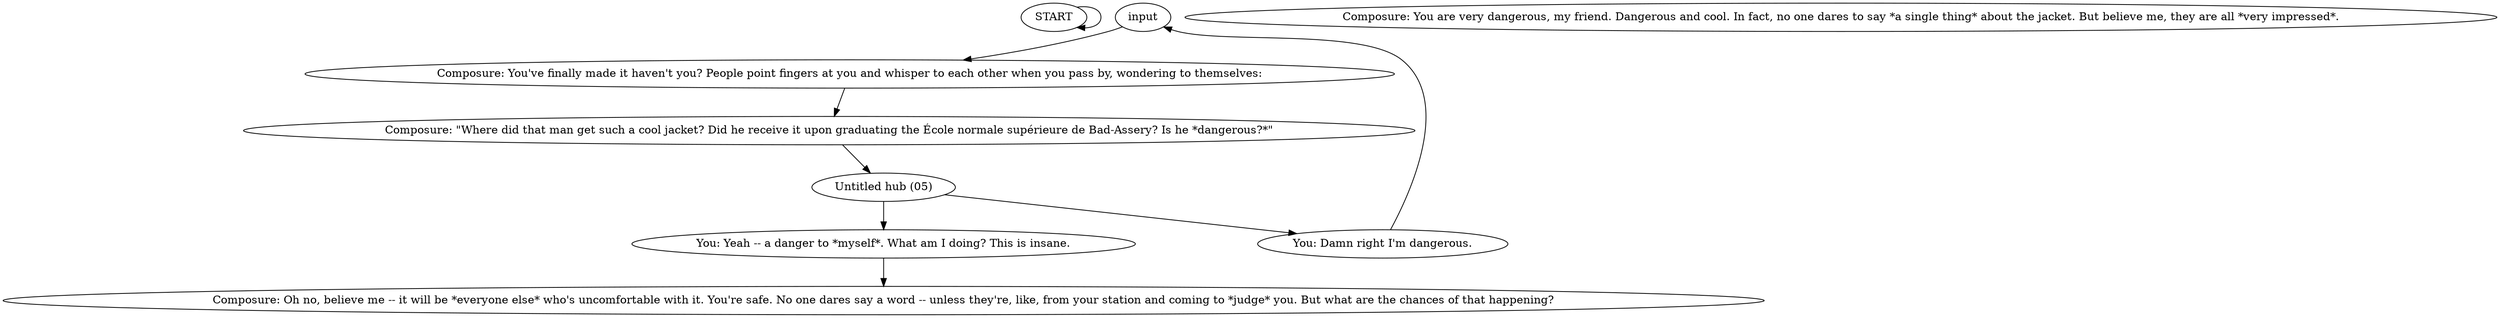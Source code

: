 # Flow – PLAZA ORB / wearing skullboy jackets
# This what happens when you put either of their jackets on, ya cool cad!
# ==================================================
digraph G {
	  0 [label="START"];
	  1 [label="input"];
	  2 [label="Composure: You are very dangerous, my friend. Dangerous and cool. In fact, no one dares to say *a single thing* about the jacket. But believe me, they are all *very impressed*."];
	  3 [label="Composure: Oh no, believe me -- it will be *everyone else* who's uncomfortable with it. You're safe. No one dares say a word -- unless they're, like, from your station and coming to *judge* you. But what are the chances of that happening?"];
	  4 [label="Composure: You've finally made it haven't you? People point fingers at you and whisper to each other when you pass by, wondering to themselves:"];
	  5 [label="Composure: \"Where did that man get such a cool jacket? Did he receive it upon graduating the École normale supérieure de Bad-Assery? Is he *dangerous?*\""];
	  6 [label="You: Damn right I'm dangerous."];
	  7 [label="You: Yeah -- a danger to *myself*. What am I doing? This is insane."];
	  8 [label="Untitled hub (05)"];
	  0 -> 0
	  1 -> 4
	  4 -> 5
	  5 -> 8
	  6 -> 1
	  7 -> 3
	  8 -> 6
	  8 -> 7
}

